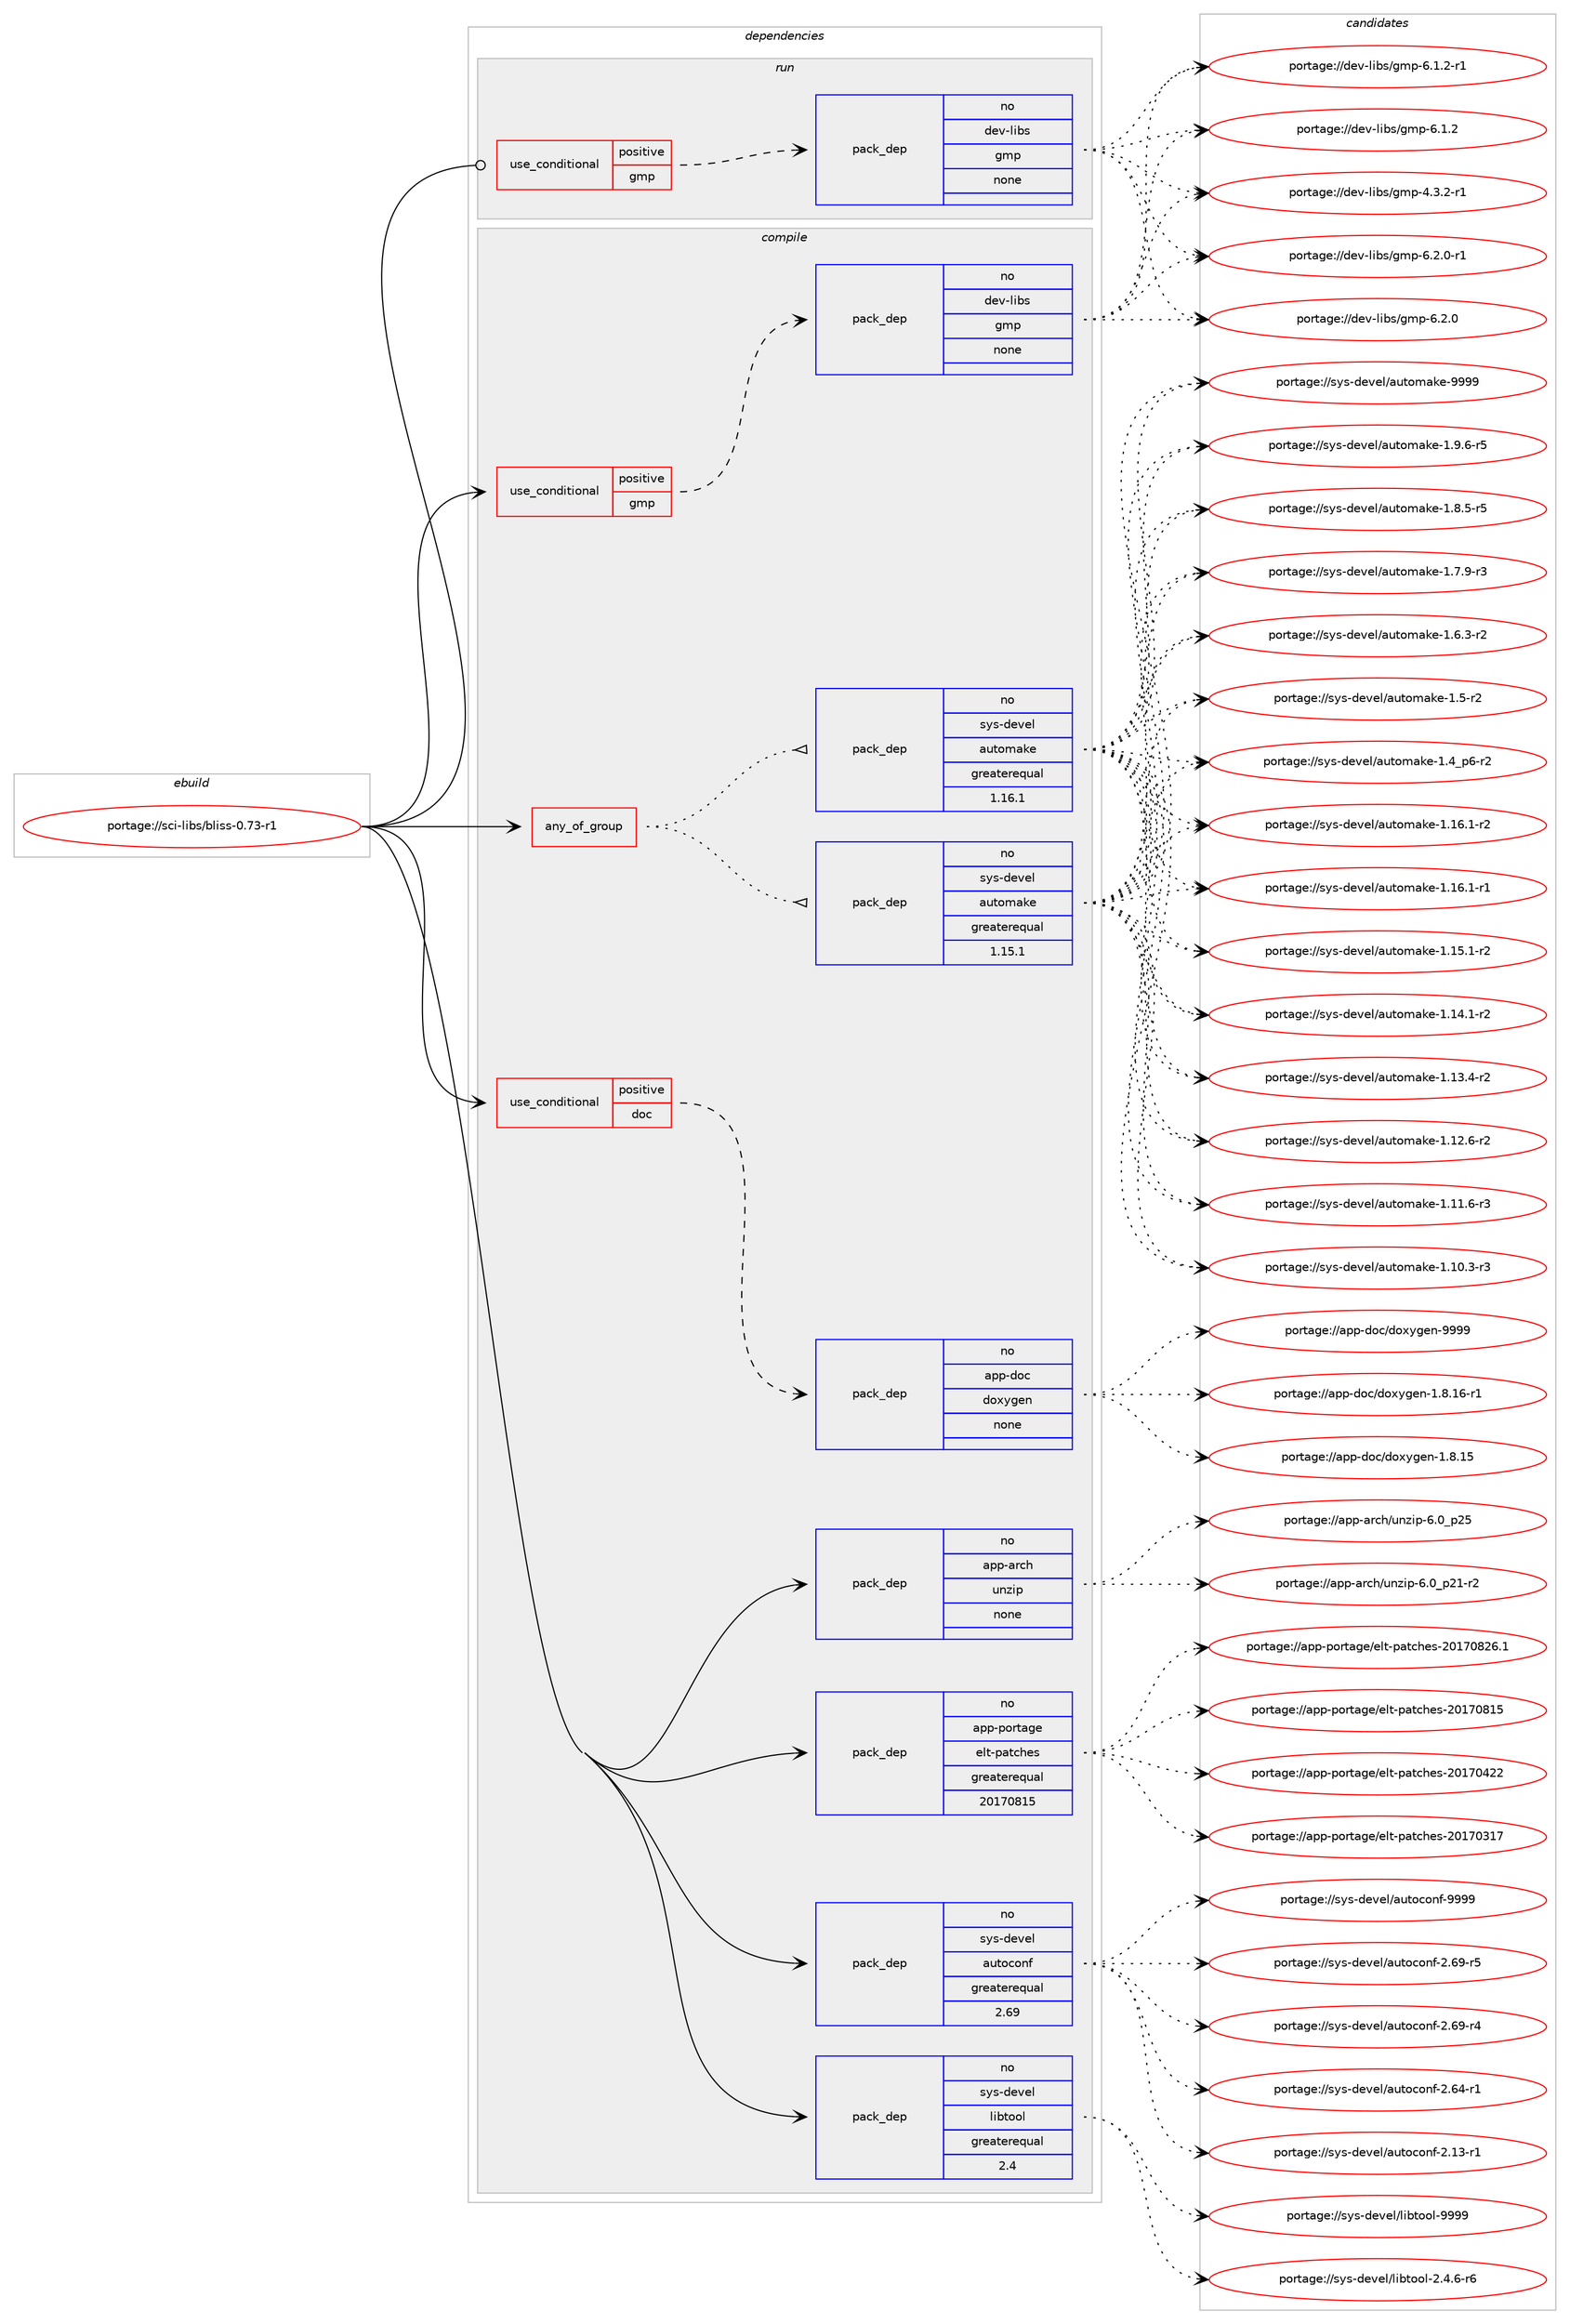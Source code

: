 digraph prolog {

# *************
# Graph options
# *************

newrank=true;
concentrate=true;
compound=true;
graph [rankdir=LR,fontname=Helvetica,fontsize=10,ranksep=1.5];#, ranksep=2.5, nodesep=0.2];
edge  [arrowhead=vee];
node  [fontname=Helvetica,fontsize=10];

# **********
# The ebuild
# **********

subgraph cluster_leftcol {
color=gray;
rank=same;
label=<<i>ebuild</i>>;
id [label="portage://sci-libs/bliss-0.73-r1", color=red, width=4, href="../sci-libs/bliss-0.73-r1.svg"];
}

# ****************
# The dependencies
# ****************

subgraph cluster_midcol {
color=gray;
label=<<i>dependencies</i>>;
subgraph cluster_compile {
fillcolor="#eeeeee";
style=filled;
label=<<i>compile</i>>;
subgraph any1474 {
dependency90957 [label=<<TABLE BORDER="0" CELLBORDER="1" CELLSPACING="0" CELLPADDING="4"><TR><TD CELLPADDING="10">any_of_group</TD></TR></TABLE>>, shape=none, color=red];subgraph pack70889 {
dependency90958 [label=<<TABLE BORDER="0" CELLBORDER="1" CELLSPACING="0" CELLPADDING="4" WIDTH="220"><TR><TD ROWSPAN="6" CELLPADDING="30">pack_dep</TD></TR><TR><TD WIDTH="110">no</TD></TR><TR><TD>sys-devel</TD></TR><TR><TD>automake</TD></TR><TR><TD>greaterequal</TD></TR><TR><TD>1.16.1</TD></TR></TABLE>>, shape=none, color=blue];
}
dependency90957:e -> dependency90958:w [weight=20,style="dotted",arrowhead="oinv"];
subgraph pack70890 {
dependency90959 [label=<<TABLE BORDER="0" CELLBORDER="1" CELLSPACING="0" CELLPADDING="4" WIDTH="220"><TR><TD ROWSPAN="6" CELLPADDING="30">pack_dep</TD></TR><TR><TD WIDTH="110">no</TD></TR><TR><TD>sys-devel</TD></TR><TR><TD>automake</TD></TR><TR><TD>greaterequal</TD></TR><TR><TD>1.15.1</TD></TR></TABLE>>, shape=none, color=blue];
}
dependency90957:e -> dependency90959:w [weight=20,style="dotted",arrowhead="oinv"];
}
id:e -> dependency90957:w [weight=20,style="solid",arrowhead="vee"];
subgraph cond18510 {
dependency90960 [label=<<TABLE BORDER="0" CELLBORDER="1" CELLSPACING="0" CELLPADDING="4"><TR><TD ROWSPAN="3" CELLPADDING="10">use_conditional</TD></TR><TR><TD>positive</TD></TR><TR><TD>doc</TD></TR></TABLE>>, shape=none, color=red];
subgraph pack70891 {
dependency90961 [label=<<TABLE BORDER="0" CELLBORDER="1" CELLSPACING="0" CELLPADDING="4" WIDTH="220"><TR><TD ROWSPAN="6" CELLPADDING="30">pack_dep</TD></TR><TR><TD WIDTH="110">no</TD></TR><TR><TD>app-doc</TD></TR><TR><TD>doxygen</TD></TR><TR><TD>none</TD></TR><TR><TD></TD></TR></TABLE>>, shape=none, color=blue];
}
dependency90960:e -> dependency90961:w [weight=20,style="dashed",arrowhead="vee"];
}
id:e -> dependency90960:w [weight=20,style="solid",arrowhead="vee"];
subgraph cond18511 {
dependency90962 [label=<<TABLE BORDER="0" CELLBORDER="1" CELLSPACING="0" CELLPADDING="4"><TR><TD ROWSPAN="3" CELLPADDING="10">use_conditional</TD></TR><TR><TD>positive</TD></TR><TR><TD>gmp</TD></TR></TABLE>>, shape=none, color=red];
subgraph pack70892 {
dependency90963 [label=<<TABLE BORDER="0" CELLBORDER="1" CELLSPACING="0" CELLPADDING="4" WIDTH="220"><TR><TD ROWSPAN="6" CELLPADDING="30">pack_dep</TD></TR><TR><TD WIDTH="110">no</TD></TR><TR><TD>dev-libs</TD></TR><TR><TD>gmp</TD></TR><TR><TD>none</TD></TR><TR><TD></TD></TR></TABLE>>, shape=none, color=blue];
}
dependency90962:e -> dependency90963:w [weight=20,style="dashed",arrowhead="vee"];
}
id:e -> dependency90962:w [weight=20,style="solid",arrowhead="vee"];
subgraph pack70893 {
dependency90964 [label=<<TABLE BORDER="0" CELLBORDER="1" CELLSPACING="0" CELLPADDING="4" WIDTH="220"><TR><TD ROWSPAN="6" CELLPADDING="30">pack_dep</TD></TR><TR><TD WIDTH="110">no</TD></TR><TR><TD>app-arch</TD></TR><TR><TD>unzip</TD></TR><TR><TD>none</TD></TR><TR><TD></TD></TR></TABLE>>, shape=none, color=blue];
}
id:e -> dependency90964:w [weight=20,style="solid",arrowhead="vee"];
subgraph pack70894 {
dependency90965 [label=<<TABLE BORDER="0" CELLBORDER="1" CELLSPACING="0" CELLPADDING="4" WIDTH="220"><TR><TD ROWSPAN="6" CELLPADDING="30">pack_dep</TD></TR><TR><TD WIDTH="110">no</TD></TR><TR><TD>app-portage</TD></TR><TR><TD>elt-patches</TD></TR><TR><TD>greaterequal</TD></TR><TR><TD>20170815</TD></TR></TABLE>>, shape=none, color=blue];
}
id:e -> dependency90965:w [weight=20,style="solid",arrowhead="vee"];
subgraph pack70895 {
dependency90966 [label=<<TABLE BORDER="0" CELLBORDER="1" CELLSPACING="0" CELLPADDING="4" WIDTH="220"><TR><TD ROWSPAN="6" CELLPADDING="30">pack_dep</TD></TR><TR><TD WIDTH="110">no</TD></TR><TR><TD>sys-devel</TD></TR><TR><TD>autoconf</TD></TR><TR><TD>greaterequal</TD></TR><TR><TD>2.69</TD></TR></TABLE>>, shape=none, color=blue];
}
id:e -> dependency90966:w [weight=20,style="solid",arrowhead="vee"];
subgraph pack70896 {
dependency90967 [label=<<TABLE BORDER="0" CELLBORDER="1" CELLSPACING="0" CELLPADDING="4" WIDTH="220"><TR><TD ROWSPAN="6" CELLPADDING="30">pack_dep</TD></TR><TR><TD WIDTH="110">no</TD></TR><TR><TD>sys-devel</TD></TR><TR><TD>libtool</TD></TR><TR><TD>greaterequal</TD></TR><TR><TD>2.4</TD></TR></TABLE>>, shape=none, color=blue];
}
id:e -> dependency90967:w [weight=20,style="solid",arrowhead="vee"];
}
subgraph cluster_compileandrun {
fillcolor="#eeeeee";
style=filled;
label=<<i>compile and run</i>>;
}
subgraph cluster_run {
fillcolor="#eeeeee";
style=filled;
label=<<i>run</i>>;
subgraph cond18512 {
dependency90968 [label=<<TABLE BORDER="0" CELLBORDER="1" CELLSPACING="0" CELLPADDING="4"><TR><TD ROWSPAN="3" CELLPADDING="10">use_conditional</TD></TR><TR><TD>positive</TD></TR><TR><TD>gmp</TD></TR></TABLE>>, shape=none, color=red];
subgraph pack70897 {
dependency90969 [label=<<TABLE BORDER="0" CELLBORDER="1" CELLSPACING="0" CELLPADDING="4" WIDTH="220"><TR><TD ROWSPAN="6" CELLPADDING="30">pack_dep</TD></TR><TR><TD WIDTH="110">no</TD></TR><TR><TD>dev-libs</TD></TR><TR><TD>gmp</TD></TR><TR><TD>none</TD></TR><TR><TD></TD></TR></TABLE>>, shape=none, color=blue];
}
dependency90968:e -> dependency90969:w [weight=20,style="dashed",arrowhead="vee"];
}
id:e -> dependency90968:w [weight=20,style="solid",arrowhead="odot"];
}
}

# **************
# The candidates
# **************

subgraph cluster_choices {
rank=same;
color=gray;
label=<<i>candidates</i>>;

subgraph choice70889 {
color=black;
nodesep=1;
choice115121115451001011181011084797117116111109971071014557575757 [label="portage://sys-devel/automake-9999", color=red, width=4,href="../sys-devel/automake-9999.svg"];
choice115121115451001011181011084797117116111109971071014549465746544511453 [label="portage://sys-devel/automake-1.9.6-r5", color=red, width=4,href="../sys-devel/automake-1.9.6-r5.svg"];
choice115121115451001011181011084797117116111109971071014549465646534511453 [label="portage://sys-devel/automake-1.8.5-r5", color=red, width=4,href="../sys-devel/automake-1.8.5-r5.svg"];
choice115121115451001011181011084797117116111109971071014549465546574511451 [label="portage://sys-devel/automake-1.7.9-r3", color=red, width=4,href="../sys-devel/automake-1.7.9-r3.svg"];
choice115121115451001011181011084797117116111109971071014549465446514511450 [label="portage://sys-devel/automake-1.6.3-r2", color=red, width=4,href="../sys-devel/automake-1.6.3-r2.svg"];
choice11512111545100101118101108479711711611110997107101454946534511450 [label="portage://sys-devel/automake-1.5-r2", color=red, width=4,href="../sys-devel/automake-1.5-r2.svg"];
choice115121115451001011181011084797117116111109971071014549465295112544511450 [label="portage://sys-devel/automake-1.4_p6-r2", color=red, width=4,href="../sys-devel/automake-1.4_p6-r2.svg"];
choice11512111545100101118101108479711711611110997107101454946495446494511450 [label="portage://sys-devel/automake-1.16.1-r2", color=red, width=4,href="../sys-devel/automake-1.16.1-r2.svg"];
choice11512111545100101118101108479711711611110997107101454946495446494511449 [label="portage://sys-devel/automake-1.16.1-r1", color=red, width=4,href="../sys-devel/automake-1.16.1-r1.svg"];
choice11512111545100101118101108479711711611110997107101454946495346494511450 [label="portage://sys-devel/automake-1.15.1-r2", color=red, width=4,href="../sys-devel/automake-1.15.1-r2.svg"];
choice11512111545100101118101108479711711611110997107101454946495246494511450 [label="portage://sys-devel/automake-1.14.1-r2", color=red, width=4,href="../sys-devel/automake-1.14.1-r2.svg"];
choice11512111545100101118101108479711711611110997107101454946495146524511450 [label="portage://sys-devel/automake-1.13.4-r2", color=red, width=4,href="../sys-devel/automake-1.13.4-r2.svg"];
choice11512111545100101118101108479711711611110997107101454946495046544511450 [label="portage://sys-devel/automake-1.12.6-r2", color=red, width=4,href="../sys-devel/automake-1.12.6-r2.svg"];
choice11512111545100101118101108479711711611110997107101454946494946544511451 [label="portage://sys-devel/automake-1.11.6-r3", color=red, width=4,href="../sys-devel/automake-1.11.6-r3.svg"];
choice11512111545100101118101108479711711611110997107101454946494846514511451 [label="portage://sys-devel/automake-1.10.3-r3", color=red, width=4,href="../sys-devel/automake-1.10.3-r3.svg"];
dependency90958:e -> choice115121115451001011181011084797117116111109971071014557575757:w [style=dotted,weight="100"];
dependency90958:e -> choice115121115451001011181011084797117116111109971071014549465746544511453:w [style=dotted,weight="100"];
dependency90958:e -> choice115121115451001011181011084797117116111109971071014549465646534511453:w [style=dotted,weight="100"];
dependency90958:e -> choice115121115451001011181011084797117116111109971071014549465546574511451:w [style=dotted,weight="100"];
dependency90958:e -> choice115121115451001011181011084797117116111109971071014549465446514511450:w [style=dotted,weight="100"];
dependency90958:e -> choice11512111545100101118101108479711711611110997107101454946534511450:w [style=dotted,weight="100"];
dependency90958:e -> choice115121115451001011181011084797117116111109971071014549465295112544511450:w [style=dotted,weight="100"];
dependency90958:e -> choice11512111545100101118101108479711711611110997107101454946495446494511450:w [style=dotted,weight="100"];
dependency90958:e -> choice11512111545100101118101108479711711611110997107101454946495446494511449:w [style=dotted,weight="100"];
dependency90958:e -> choice11512111545100101118101108479711711611110997107101454946495346494511450:w [style=dotted,weight="100"];
dependency90958:e -> choice11512111545100101118101108479711711611110997107101454946495246494511450:w [style=dotted,weight="100"];
dependency90958:e -> choice11512111545100101118101108479711711611110997107101454946495146524511450:w [style=dotted,weight="100"];
dependency90958:e -> choice11512111545100101118101108479711711611110997107101454946495046544511450:w [style=dotted,weight="100"];
dependency90958:e -> choice11512111545100101118101108479711711611110997107101454946494946544511451:w [style=dotted,weight="100"];
dependency90958:e -> choice11512111545100101118101108479711711611110997107101454946494846514511451:w [style=dotted,weight="100"];
}
subgraph choice70890 {
color=black;
nodesep=1;
choice115121115451001011181011084797117116111109971071014557575757 [label="portage://sys-devel/automake-9999", color=red, width=4,href="../sys-devel/automake-9999.svg"];
choice115121115451001011181011084797117116111109971071014549465746544511453 [label="portage://sys-devel/automake-1.9.6-r5", color=red, width=4,href="../sys-devel/automake-1.9.6-r5.svg"];
choice115121115451001011181011084797117116111109971071014549465646534511453 [label="portage://sys-devel/automake-1.8.5-r5", color=red, width=4,href="../sys-devel/automake-1.8.5-r5.svg"];
choice115121115451001011181011084797117116111109971071014549465546574511451 [label="portage://sys-devel/automake-1.7.9-r3", color=red, width=4,href="../sys-devel/automake-1.7.9-r3.svg"];
choice115121115451001011181011084797117116111109971071014549465446514511450 [label="portage://sys-devel/automake-1.6.3-r2", color=red, width=4,href="../sys-devel/automake-1.6.3-r2.svg"];
choice11512111545100101118101108479711711611110997107101454946534511450 [label="portage://sys-devel/automake-1.5-r2", color=red, width=4,href="../sys-devel/automake-1.5-r2.svg"];
choice115121115451001011181011084797117116111109971071014549465295112544511450 [label="portage://sys-devel/automake-1.4_p6-r2", color=red, width=4,href="../sys-devel/automake-1.4_p6-r2.svg"];
choice11512111545100101118101108479711711611110997107101454946495446494511450 [label="portage://sys-devel/automake-1.16.1-r2", color=red, width=4,href="../sys-devel/automake-1.16.1-r2.svg"];
choice11512111545100101118101108479711711611110997107101454946495446494511449 [label="portage://sys-devel/automake-1.16.1-r1", color=red, width=4,href="../sys-devel/automake-1.16.1-r1.svg"];
choice11512111545100101118101108479711711611110997107101454946495346494511450 [label="portage://sys-devel/automake-1.15.1-r2", color=red, width=4,href="../sys-devel/automake-1.15.1-r2.svg"];
choice11512111545100101118101108479711711611110997107101454946495246494511450 [label="portage://sys-devel/automake-1.14.1-r2", color=red, width=4,href="../sys-devel/automake-1.14.1-r2.svg"];
choice11512111545100101118101108479711711611110997107101454946495146524511450 [label="portage://sys-devel/automake-1.13.4-r2", color=red, width=4,href="../sys-devel/automake-1.13.4-r2.svg"];
choice11512111545100101118101108479711711611110997107101454946495046544511450 [label="portage://sys-devel/automake-1.12.6-r2", color=red, width=4,href="../sys-devel/automake-1.12.6-r2.svg"];
choice11512111545100101118101108479711711611110997107101454946494946544511451 [label="portage://sys-devel/automake-1.11.6-r3", color=red, width=4,href="../sys-devel/automake-1.11.6-r3.svg"];
choice11512111545100101118101108479711711611110997107101454946494846514511451 [label="portage://sys-devel/automake-1.10.3-r3", color=red, width=4,href="../sys-devel/automake-1.10.3-r3.svg"];
dependency90959:e -> choice115121115451001011181011084797117116111109971071014557575757:w [style=dotted,weight="100"];
dependency90959:e -> choice115121115451001011181011084797117116111109971071014549465746544511453:w [style=dotted,weight="100"];
dependency90959:e -> choice115121115451001011181011084797117116111109971071014549465646534511453:w [style=dotted,weight="100"];
dependency90959:e -> choice115121115451001011181011084797117116111109971071014549465546574511451:w [style=dotted,weight="100"];
dependency90959:e -> choice115121115451001011181011084797117116111109971071014549465446514511450:w [style=dotted,weight="100"];
dependency90959:e -> choice11512111545100101118101108479711711611110997107101454946534511450:w [style=dotted,weight="100"];
dependency90959:e -> choice115121115451001011181011084797117116111109971071014549465295112544511450:w [style=dotted,weight="100"];
dependency90959:e -> choice11512111545100101118101108479711711611110997107101454946495446494511450:w [style=dotted,weight="100"];
dependency90959:e -> choice11512111545100101118101108479711711611110997107101454946495446494511449:w [style=dotted,weight="100"];
dependency90959:e -> choice11512111545100101118101108479711711611110997107101454946495346494511450:w [style=dotted,weight="100"];
dependency90959:e -> choice11512111545100101118101108479711711611110997107101454946495246494511450:w [style=dotted,weight="100"];
dependency90959:e -> choice11512111545100101118101108479711711611110997107101454946495146524511450:w [style=dotted,weight="100"];
dependency90959:e -> choice11512111545100101118101108479711711611110997107101454946495046544511450:w [style=dotted,weight="100"];
dependency90959:e -> choice11512111545100101118101108479711711611110997107101454946494946544511451:w [style=dotted,weight="100"];
dependency90959:e -> choice11512111545100101118101108479711711611110997107101454946494846514511451:w [style=dotted,weight="100"];
}
subgraph choice70891 {
color=black;
nodesep=1;
choice971121124510011199471001111201211031011104557575757 [label="portage://app-doc/doxygen-9999", color=red, width=4,href="../app-doc/doxygen-9999.svg"];
choice97112112451001119947100111120121103101110454946564649544511449 [label="portage://app-doc/doxygen-1.8.16-r1", color=red, width=4,href="../app-doc/doxygen-1.8.16-r1.svg"];
choice9711211245100111994710011112012110310111045494656464953 [label="portage://app-doc/doxygen-1.8.15", color=red, width=4,href="../app-doc/doxygen-1.8.15.svg"];
dependency90961:e -> choice971121124510011199471001111201211031011104557575757:w [style=dotted,weight="100"];
dependency90961:e -> choice97112112451001119947100111120121103101110454946564649544511449:w [style=dotted,weight="100"];
dependency90961:e -> choice9711211245100111994710011112012110310111045494656464953:w [style=dotted,weight="100"];
}
subgraph choice70892 {
color=black;
nodesep=1;
choice1001011184510810598115471031091124554465046484511449 [label="portage://dev-libs/gmp-6.2.0-r1", color=red, width=4,href="../dev-libs/gmp-6.2.0-r1.svg"];
choice100101118451081059811547103109112455446504648 [label="portage://dev-libs/gmp-6.2.0", color=red, width=4,href="../dev-libs/gmp-6.2.0.svg"];
choice1001011184510810598115471031091124554464946504511449 [label="portage://dev-libs/gmp-6.1.2-r1", color=red, width=4,href="../dev-libs/gmp-6.1.2-r1.svg"];
choice100101118451081059811547103109112455446494650 [label="portage://dev-libs/gmp-6.1.2", color=red, width=4,href="../dev-libs/gmp-6.1.2.svg"];
choice1001011184510810598115471031091124552465146504511449 [label="portage://dev-libs/gmp-4.3.2-r1", color=red, width=4,href="../dev-libs/gmp-4.3.2-r1.svg"];
dependency90963:e -> choice1001011184510810598115471031091124554465046484511449:w [style=dotted,weight="100"];
dependency90963:e -> choice100101118451081059811547103109112455446504648:w [style=dotted,weight="100"];
dependency90963:e -> choice1001011184510810598115471031091124554464946504511449:w [style=dotted,weight="100"];
dependency90963:e -> choice100101118451081059811547103109112455446494650:w [style=dotted,weight="100"];
dependency90963:e -> choice1001011184510810598115471031091124552465146504511449:w [style=dotted,weight="100"];
}
subgraph choice70893 {
color=black;
nodesep=1;
choice971121124597114991044711711012210511245544648951125053 [label="portage://app-arch/unzip-6.0_p25", color=red, width=4,href="../app-arch/unzip-6.0_p25.svg"];
choice9711211245971149910447117110122105112455446489511250494511450 [label="portage://app-arch/unzip-6.0_p21-r2", color=red, width=4,href="../app-arch/unzip-6.0_p21-r2.svg"];
dependency90964:e -> choice971121124597114991044711711012210511245544648951125053:w [style=dotted,weight="100"];
dependency90964:e -> choice9711211245971149910447117110122105112455446489511250494511450:w [style=dotted,weight="100"];
}
subgraph choice70894 {
color=black;
nodesep=1;
choice971121124511211111411697103101471011081164511297116991041011154550484955485650544649 [label="portage://app-portage/elt-patches-20170826.1", color=red, width=4,href="../app-portage/elt-patches-20170826.1.svg"];
choice97112112451121111141169710310147101108116451129711699104101115455048495548564953 [label="portage://app-portage/elt-patches-20170815", color=red, width=4,href="../app-portage/elt-patches-20170815.svg"];
choice97112112451121111141169710310147101108116451129711699104101115455048495548525050 [label="portage://app-portage/elt-patches-20170422", color=red, width=4,href="../app-portage/elt-patches-20170422.svg"];
choice97112112451121111141169710310147101108116451129711699104101115455048495548514955 [label="portage://app-portage/elt-patches-20170317", color=red, width=4,href="../app-portage/elt-patches-20170317.svg"];
dependency90965:e -> choice971121124511211111411697103101471011081164511297116991041011154550484955485650544649:w [style=dotted,weight="100"];
dependency90965:e -> choice97112112451121111141169710310147101108116451129711699104101115455048495548564953:w [style=dotted,weight="100"];
dependency90965:e -> choice97112112451121111141169710310147101108116451129711699104101115455048495548525050:w [style=dotted,weight="100"];
dependency90965:e -> choice97112112451121111141169710310147101108116451129711699104101115455048495548514955:w [style=dotted,weight="100"];
}
subgraph choice70895 {
color=black;
nodesep=1;
choice115121115451001011181011084797117116111991111101024557575757 [label="portage://sys-devel/autoconf-9999", color=red, width=4,href="../sys-devel/autoconf-9999.svg"];
choice1151211154510010111810110847971171161119911111010245504654574511453 [label="portage://sys-devel/autoconf-2.69-r5", color=red, width=4,href="../sys-devel/autoconf-2.69-r5.svg"];
choice1151211154510010111810110847971171161119911111010245504654574511452 [label="portage://sys-devel/autoconf-2.69-r4", color=red, width=4,href="../sys-devel/autoconf-2.69-r4.svg"];
choice1151211154510010111810110847971171161119911111010245504654524511449 [label="portage://sys-devel/autoconf-2.64-r1", color=red, width=4,href="../sys-devel/autoconf-2.64-r1.svg"];
choice1151211154510010111810110847971171161119911111010245504649514511449 [label="portage://sys-devel/autoconf-2.13-r1", color=red, width=4,href="../sys-devel/autoconf-2.13-r1.svg"];
dependency90966:e -> choice115121115451001011181011084797117116111991111101024557575757:w [style=dotted,weight="100"];
dependency90966:e -> choice1151211154510010111810110847971171161119911111010245504654574511453:w [style=dotted,weight="100"];
dependency90966:e -> choice1151211154510010111810110847971171161119911111010245504654574511452:w [style=dotted,weight="100"];
dependency90966:e -> choice1151211154510010111810110847971171161119911111010245504654524511449:w [style=dotted,weight="100"];
dependency90966:e -> choice1151211154510010111810110847971171161119911111010245504649514511449:w [style=dotted,weight="100"];
}
subgraph choice70896 {
color=black;
nodesep=1;
choice1151211154510010111810110847108105981161111111084557575757 [label="portage://sys-devel/libtool-9999", color=red, width=4,href="../sys-devel/libtool-9999.svg"];
choice1151211154510010111810110847108105981161111111084550465246544511454 [label="portage://sys-devel/libtool-2.4.6-r6", color=red, width=4,href="../sys-devel/libtool-2.4.6-r6.svg"];
dependency90967:e -> choice1151211154510010111810110847108105981161111111084557575757:w [style=dotted,weight="100"];
dependency90967:e -> choice1151211154510010111810110847108105981161111111084550465246544511454:w [style=dotted,weight="100"];
}
subgraph choice70897 {
color=black;
nodesep=1;
choice1001011184510810598115471031091124554465046484511449 [label="portage://dev-libs/gmp-6.2.0-r1", color=red, width=4,href="../dev-libs/gmp-6.2.0-r1.svg"];
choice100101118451081059811547103109112455446504648 [label="portage://dev-libs/gmp-6.2.0", color=red, width=4,href="../dev-libs/gmp-6.2.0.svg"];
choice1001011184510810598115471031091124554464946504511449 [label="portage://dev-libs/gmp-6.1.2-r1", color=red, width=4,href="../dev-libs/gmp-6.1.2-r1.svg"];
choice100101118451081059811547103109112455446494650 [label="portage://dev-libs/gmp-6.1.2", color=red, width=4,href="../dev-libs/gmp-6.1.2.svg"];
choice1001011184510810598115471031091124552465146504511449 [label="portage://dev-libs/gmp-4.3.2-r1", color=red, width=4,href="../dev-libs/gmp-4.3.2-r1.svg"];
dependency90969:e -> choice1001011184510810598115471031091124554465046484511449:w [style=dotted,weight="100"];
dependency90969:e -> choice100101118451081059811547103109112455446504648:w [style=dotted,weight="100"];
dependency90969:e -> choice1001011184510810598115471031091124554464946504511449:w [style=dotted,weight="100"];
dependency90969:e -> choice100101118451081059811547103109112455446494650:w [style=dotted,weight="100"];
dependency90969:e -> choice1001011184510810598115471031091124552465146504511449:w [style=dotted,weight="100"];
}
}

}
